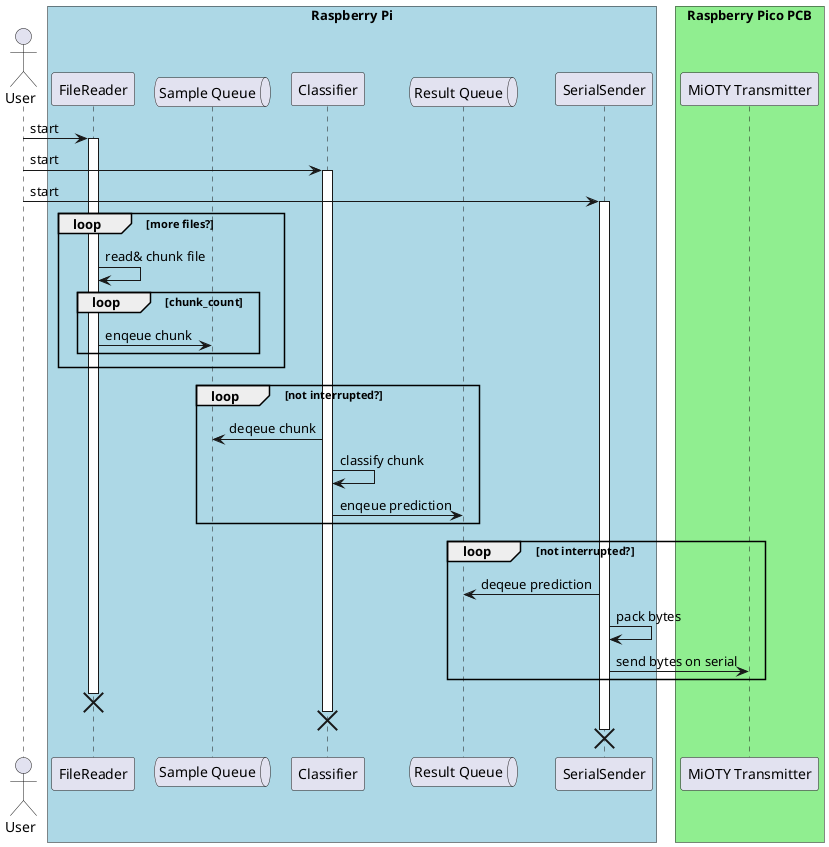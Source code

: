 @startuml

!pragma teoz true

actor "User" as u

box "Raspberry Pi" #LightBlue
    participant "FileReader" as fr
    queue "Sample Queue"  as sq
    participant "Classifier"  as cfy
    queue "Result Queue"  as rq
    participant "SerialSender" as rt
end box

box "Raspberry Pico PCB" #LightGreen
    participant "MiOTY Transmitter" as mt
end box

u->fr: start
activate fr

u->cfy: start
activate cfy

u->rt: start
activate rt

loop more files?
    fr -> fr : read& chunk file
    loop chunk_count
        fr-> sq: enqeue chunk
    end
end

loop not interrupted?
    sq <- cfy : deqeue chunk
    cfy -> cfy: classify chunk
    cfy -> rq: enqeue prediction
end

loop not interrupted?
    rq <- rt : deqeue prediction
    rt -> rt : pack bytes
    rt -> mt : send bytes on serial
end


destroy fr
destroy cfy
destroy rt


@enduml